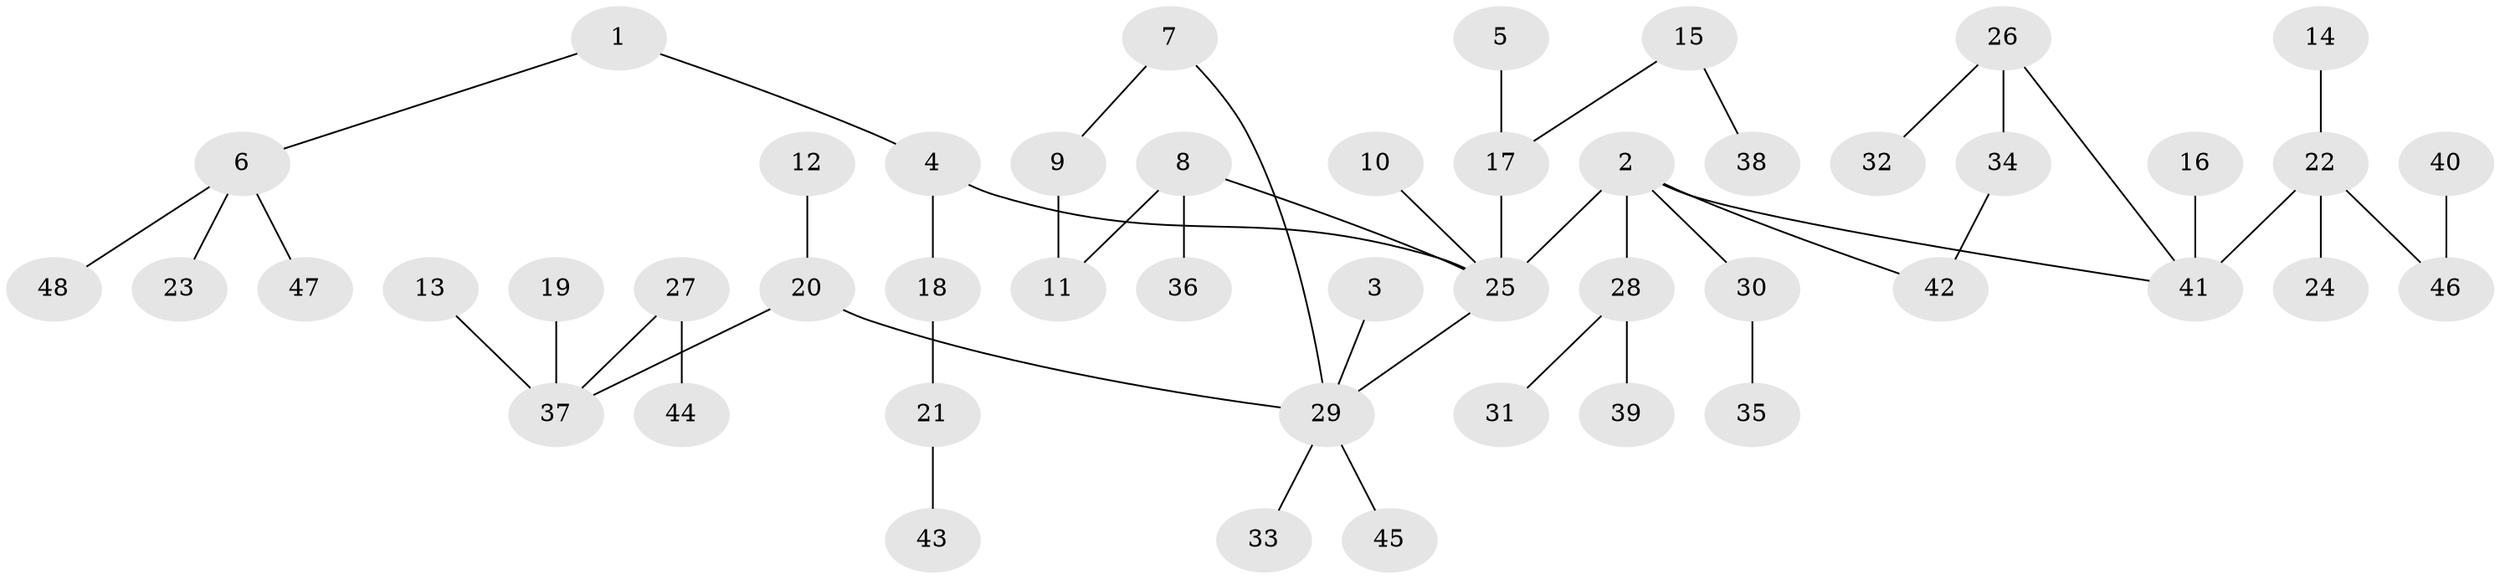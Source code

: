 // original degree distribution, {5: 0.020833333333333332, 4: 0.0625, 6: 0.020833333333333332, 3: 0.17708333333333334, 2: 0.3125, 1: 0.40625}
// Generated by graph-tools (version 1.1) at 2025/25/03/09/25 03:25:31]
// undirected, 48 vertices, 49 edges
graph export_dot {
graph [start="1"]
  node [color=gray90,style=filled];
  1;
  2;
  3;
  4;
  5;
  6;
  7;
  8;
  9;
  10;
  11;
  12;
  13;
  14;
  15;
  16;
  17;
  18;
  19;
  20;
  21;
  22;
  23;
  24;
  25;
  26;
  27;
  28;
  29;
  30;
  31;
  32;
  33;
  34;
  35;
  36;
  37;
  38;
  39;
  40;
  41;
  42;
  43;
  44;
  45;
  46;
  47;
  48;
  1 -- 4 [weight=1.0];
  1 -- 6 [weight=1.0];
  2 -- 25 [weight=1.0];
  2 -- 28 [weight=1.0];
  2 -- 30 [weight=1.0];
  2 -- 41 [weight=1.0];
  2 -- 42 [weight=1.0];
  3 -- 29 [weight=1.0];
  4 -- 18 [weight=1.0];
  4 -- 25 [weight=1.0];
  5 -- 17 [weight=1.0];
  6 -- 23 [weight=1.0];
  6 -- 47 [weight=1.0];
  6 -- 48 [weight=1.0];
  7 -- 9 [weight=1.0];
  7 -- 29 [weight=1.0];
  8 -- 11 [weight=1.0];
  8 -- 25 [weight=1.0];
  8 -- 36 [weight=1.0];
  9 -- 11 [weight=1.0];
  10 -- 25 [weight=1.0];
  12 -- 20 [weight=1.0];
  13 -- 37 [weight=1.0];
  14 -- 22 [weight=1.0];
  15 -- 17 [weight=1.0];
  15 -- 38 [weight=1.0];
  16 -- 41 [weight=1.0];
  17 -- 25 [weight=1.0];
  18 -- 21 [weight=1.0];
  19 -- 37 [weight=1.0];
  20 -- 29 [weight=1.0];
  20 -- 37 [weight=1.0];
  21 -- 43 [weight=1.0];
  22 -- 24 [weight=1.0];
  22 -- 41 [weight=2.0];
  22 -- 46 [weight=1.0];
  25 -- 29 [weight=1.0];
  26 -- 32 [weight=1.0];
  26 -- 34 [weight=1.0];
  26 -- 41 [weight=1.0];
  27 -- 37 [weight=1.0];
  27 -- 44 [weight=1.0];
  28 -- 31 [weight=1.0];
  28 -- 39 [weight=1.0];
  29 -- 33 [weight=1.0];
  29 -- 45 [weight=1.0];
  30 -- 35 [weight=1.0];
  34 -- 42 [weight=1.0];
  40 -- 46 [weight=1.0];
}
